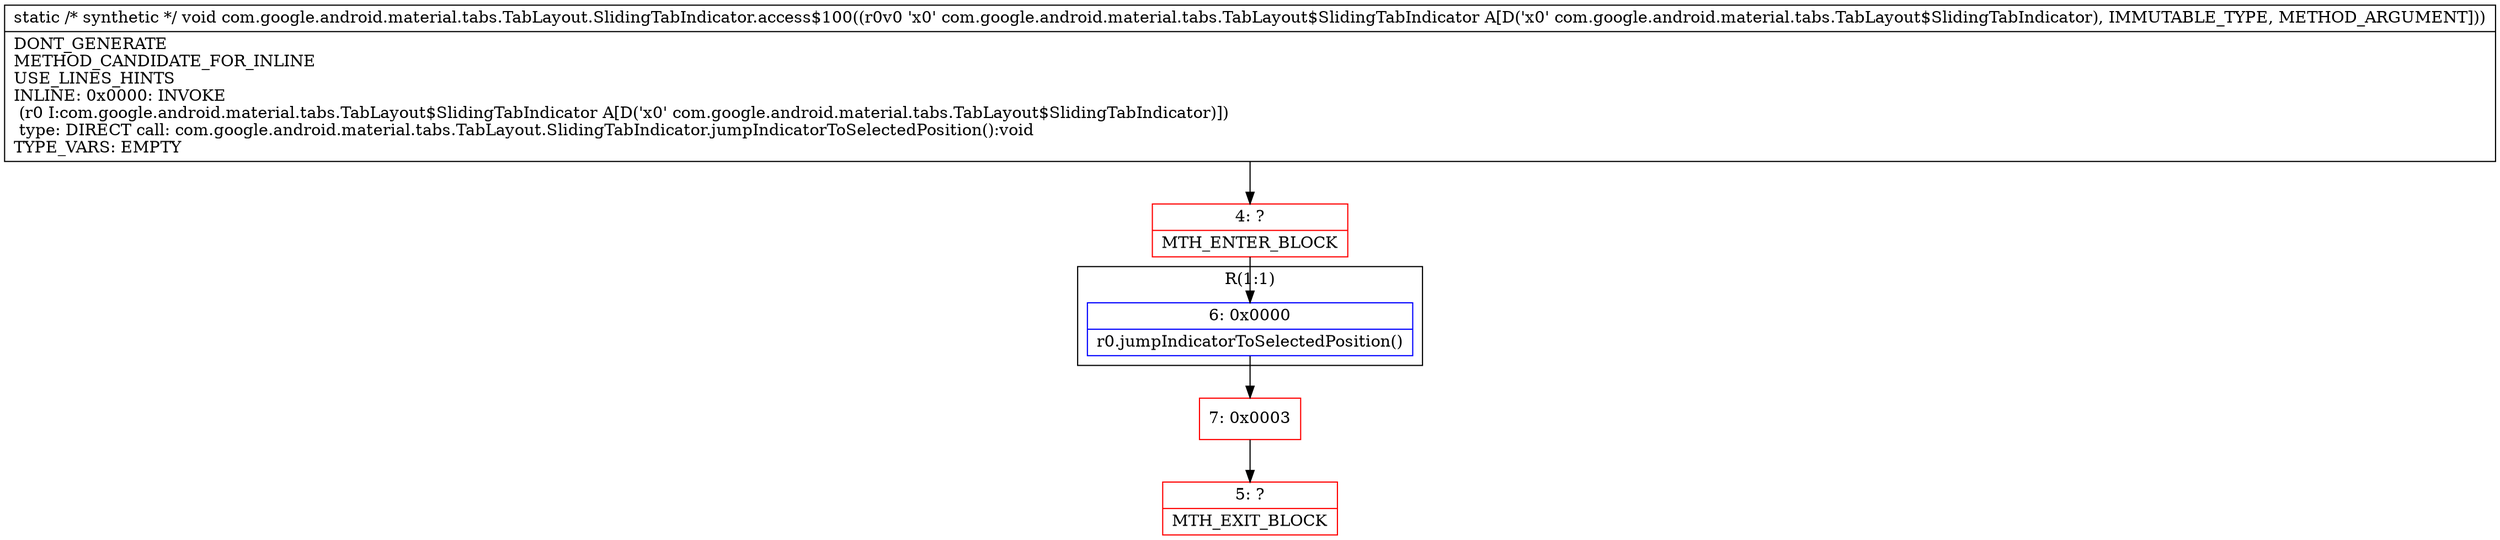 digraph "CFG forcom.google.android.material.tabs.TabLayout.SlidingTabIndicator.access$100(Lcom\/google\/android\/material\/tabs\/TabLayout$SlidingTabIndicator;)V" {
subgraph cluster_Region_666857496 {
label = "R(1:1)";
node [shape=record,color=blue];
Node_6 [shape=record,label="{6\:\ 0x0000|r0.jumpIndicatorToSelectedPosition()\l}"];
}
Node_4 [shape=record,color=red,label="{4\:\ ?|MTH_ENTER_BLOCK\l}"];
Node_7 [shape=record,color=red,label="{7\:\ 0x0003}"];
Node_5 [shape=record,color=red,label="{5\:\ ?|MTH_EXIT_BLOCK\l}"];
MethodNode[shape=record,label="{static \/* synthetic *\/ void com.google.android.material.tabs.TabLayout.SlidingTabIndicator.access$100((r0v0 'x0' com.google.android.material.tabs.TabLayout$SlidingTabIndicator A[D('x0' com.google.android.material.tabs.TabLayout$SlidingTabIndicator), IMMUTABLE_TYPE, METHOD_ARGUMENT]))  | DONT_GENERATE\lMETHOD_CANDIDATE_FOR_INLINE\lUSE_LINES_HINTS\lINLINE: 0x0000: INVOKE  \l  (r0 I:com.google.android.material.tabs.TabLayout$SlidingTabIndicator A[D('x0' com.google.android.material.tabs.TabLayout$SlidingTabIndicator)])\l type: DIRECT call: com.google.android.material.tabs.TabLayout.SlidingTabIndicator.jumpIndicatorToSelectedPosition():void\lTYPE_VARS: EMPTY\l}"];
MethodNode -> Node_4;Node_6 -> Node_7;
Node_4 -> Node_6;
Node_7 -> Node_5;
}

